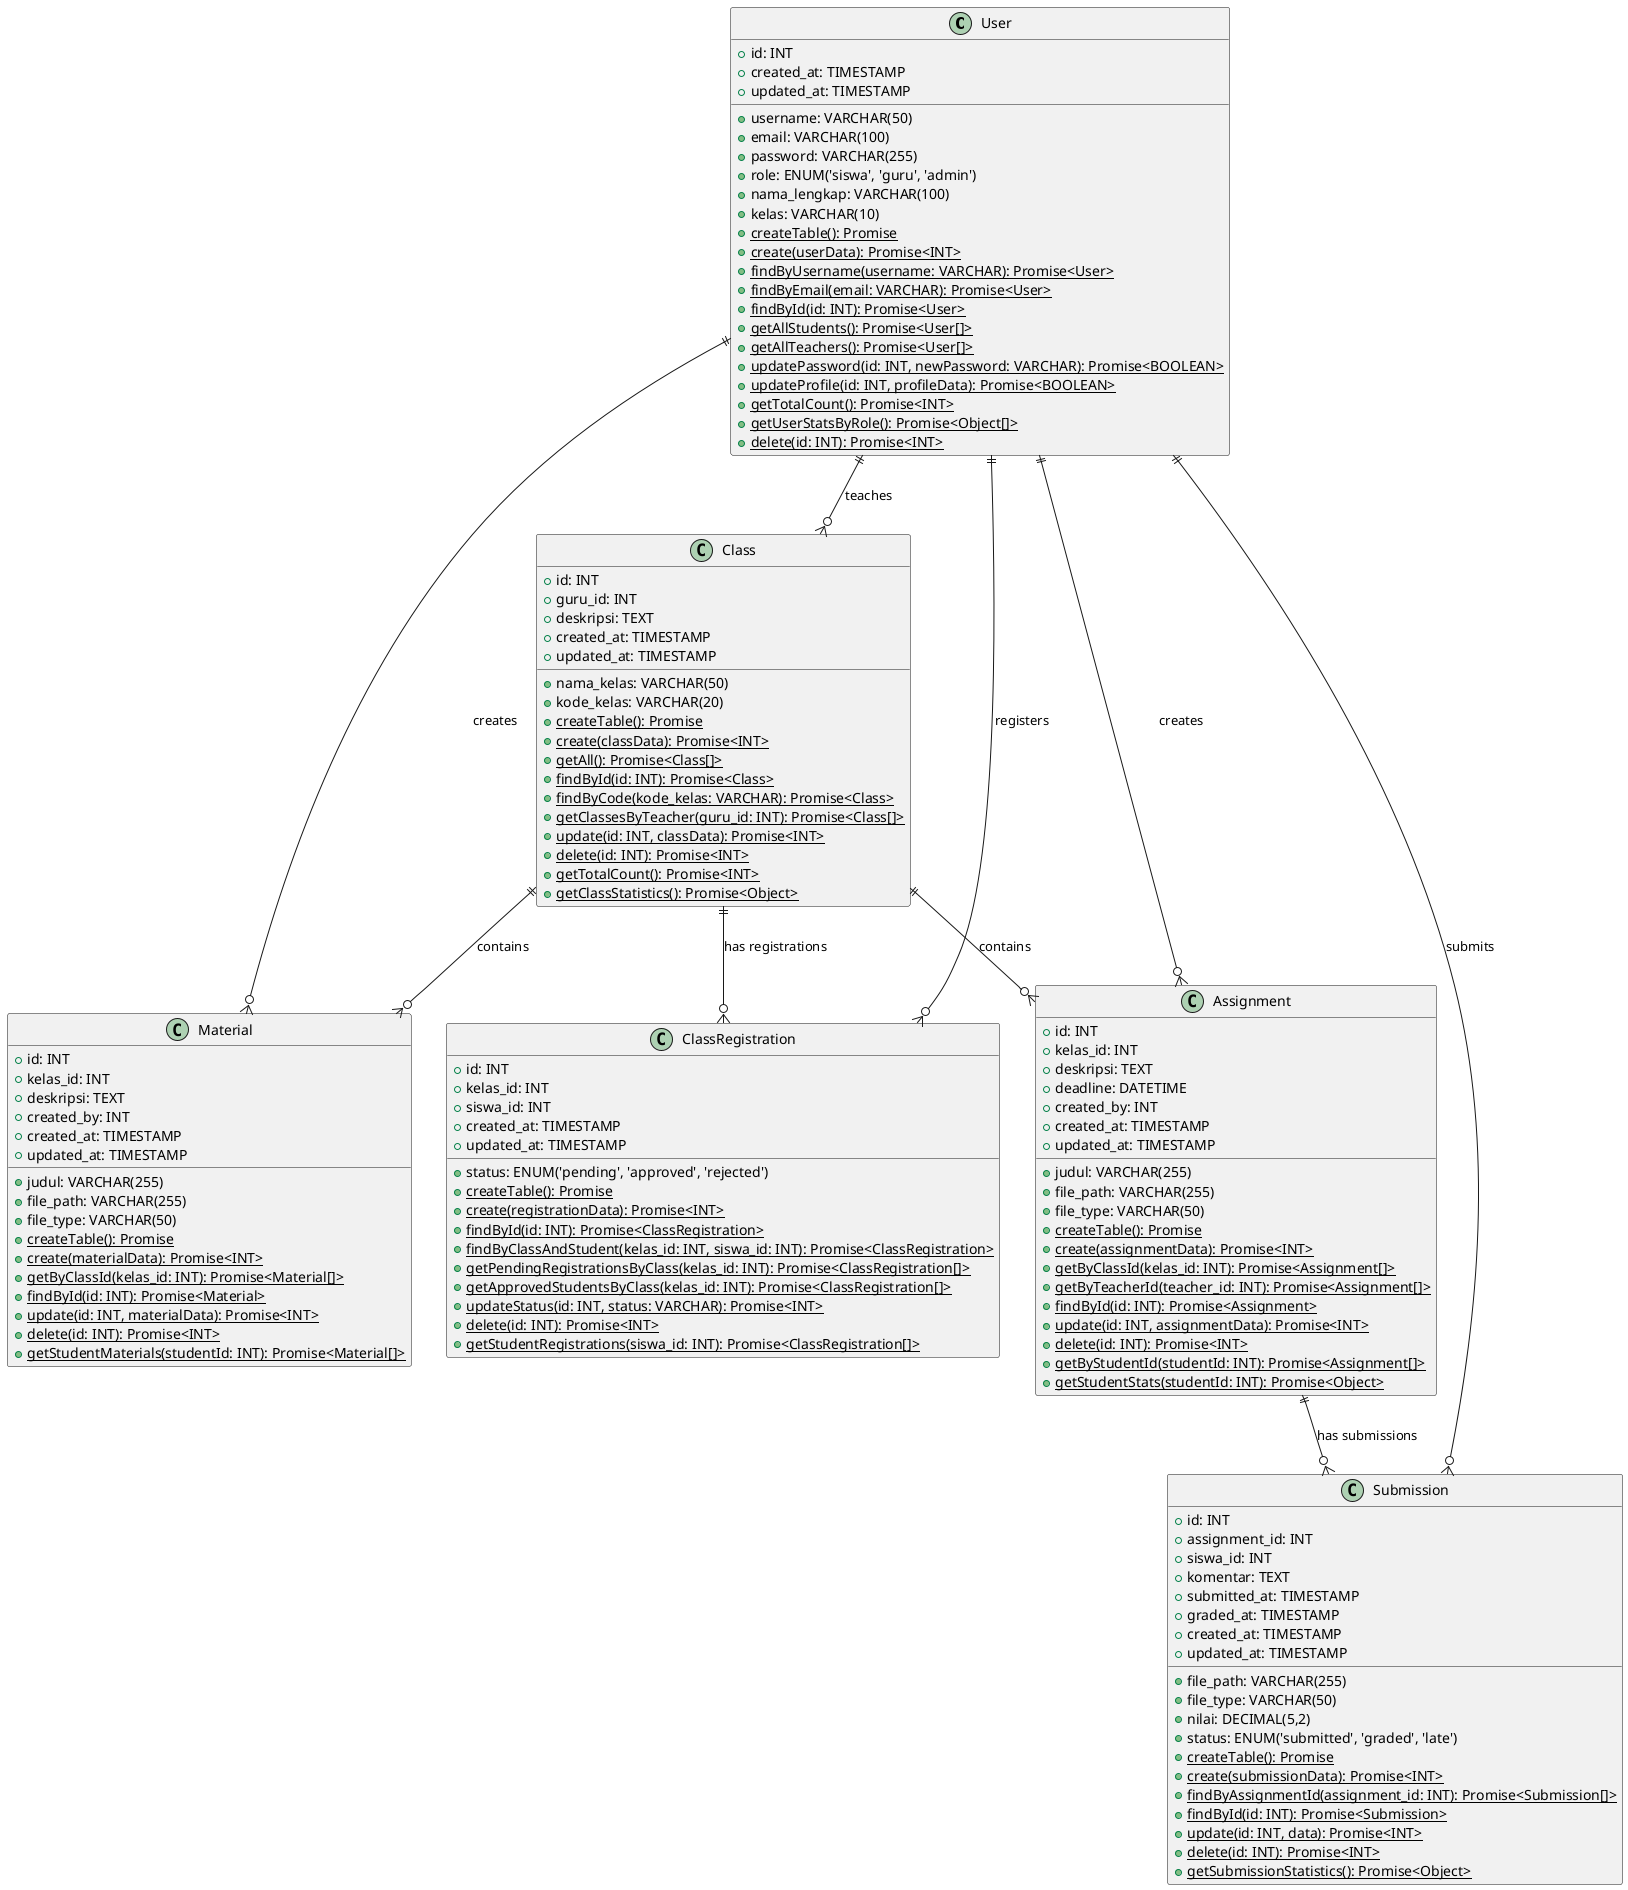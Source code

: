 @startuml Class Diagram E-Learning SMA

class User {
    +id: INT
    +username: VARCHAR(50)
    +email: VARCHAR(100)
    +password: VARCHAR(255)
    +role: ENUM('siswa', 'guru', 'admin')
    +nama_lengkap: VARCHAR(100)
    +kelas: VARCHAR(10)
    +created_at: TIMESTAMP
    +updated_at: TIMESTAMP

    +{static} createTable(): Promise
    +{static} create(userData): Promise<INT>
    +{static} findByUsername(username: VARCHAR): Promise<User>
    +{static} findByEmail(email: VARCHAR): Promise<User>
    +{static} findById(id: INT): Promise<User>
    +{static} getAllStudents(): Promise<User[]>
    +{static} getAllTeachers(): Promise<User[]>
    +{static} updatePassword(id: INT, newPassword: VARCHAR): Promise<BOOLEAN>
    +{static} updateProfile(id: INT, profileData): Promise<BOOLEAN>
    +{static} getTotalCount(): Promise<INT>
    +{static} getUserStatsByRole(): Promise<Object[]>
    +{static} delete(id: INT): Promise<INT>
}

class Class {
    +id: INT
    +nama_kelas: VARCHAR(50)
    +kode_kelas: VARCHAR(20)
    +guru_id: INT
    +deskripsi: TEXT
    +created_at: TIMESTAMP
    +updated_at: TIMESTAMP

    +{static} createTable(): Promise
    +{static} create(classData): Promise<INT>
    +{static} getAll(): Promise<Class[]>
    +{static} findById(id: INT): Promise<Class>
    +{static} findByCode(kode_kelas: VARCHAR): Promise<Class>
    +{static} getClassesByTeacher(guru_id: INT): Promise<Class[]>
    +{static} update(id: INT, classData): Promise<INT>
    +{static} delete(id: INT): Promise<INT>
    +{static} getTotalCount(): Promise<INT>
    +{static} getClassStatistics(): Promise<Object>
}

class Material {
    +id: INT
    +kelas_id: INT
    +judul: VARCHAR(255)
    +deskripsi: TEXT
    +file_path: VARCHAR(255)
    +file_type: VARCHAR(50)
    +created_by: INT
    +created_at: TIMESTAMP
    +updated_at: TIMESTAMP

    +{static} createTable(): Promise
    +{static} create(materialData): Promise<INT>
    +{static} getByClassId(kelas_id: INT): Promise<Material[]>
    +{static} findById(id: INT): Promise<Material>
    +{static} update(id: INT, materialData): Promise<INT>
    +{static} delete(id: INT): Promise<INT>
    +{static} getStudentMaterials(studentId: INT): Promise<Material[]>
}

class Assignment {
    +id: INT
    +kelas_id: INT
    +judul: VARCHAR(255)
    +deskripsi: TEXT
    +file_path: VARCHAR(255)
    +file_type: VARCHAR(50)
    +deadline: DATETIME
    +created_by: INT
    +created_at: TIMESTAMP
    +updated_at: TIMESTAMP

    +{static} createTable(): Promise
    +{static} create(assignmentData): Promise<INT>
    +{static} getByClassId(kelas_id: INT): Promise<Assignment[]>
    +{static} getByTeacherId(teacher_id: INT): Promise<Assignment[]>
    +{static} findById(id: INT): Promise<Assignment>
    +{static} update(id: INT, assignmentData): Promise<INT>
    +{static} delete(id: INT): Promise<INT>
    +{static} getByStudentId(studentId: INT): Promise<Assignment[]>
    +{static} getStudentStats(studentId: INT): Promise<Object>
}

class Submission {
    +id: INT
    +assignment_id: INT
    +siswa_id: INT
    +file_path: VARCHAR(255)
    +file_type: VARCHAR(50)
    +komentar: TEXT
    +nilai: DECIMAL(5,2)
    +status: ENUM('submitted', 'graded', 'late')
    +submitted_at: TIMESTAMP
    +graded_at: TIMESTAMP
    +created_at: TIMESTAMP
    +updated_at: TIMESTAMP

    +{static} createTable(): Promise
    +{static} create(submissionData): Promise<INT>
    +{static} findByAssignmentId(assignment_id: INT): Promise<Submission[]>
    +{static} findById(id: INT): Promise<Submission>
    +{static} update(id: INT, data): Promise<INT>
    +{static} delete(id: INT): Promise<INT>
    +{static} getSubmissionStatistics(): Promise<Object>
}

class ClassRegistration {
    +id: INT
    +kelas_id: INT
    +siswa_id: INT
    +status: ENUM('pending', 'approved', 'rejected')
    +created_at: TIMESTAMP
    +updated_at: TIMESTAMP

    +{static} createTable(): Promise
    +{static} create(registrationData): Promise<INT>
    +{static} findById(id: INT): Promise<ClassRegistration>
    +{static} findByClassAndStudent(kelas_id: INT, siswa_id: INT): Promise<ClassRegistration>
    +{static} getPendingRegistrationsByClass(kelas_id: INT): Promise<ClassRegistration[]>
    +{static} getApprovedStudentsByClass(kelas_id: INT): Promise<ClassRegistration[]>
    +{static} updateStatus(id: INT, status: VARCHAR): Promise<INT>
    +{static} delete(id: INT): Promise<INT>
    +{static} getStudentRegistrations(siswa_id: INT): Promise<ClassRegistration[]>
}

' Relationships
User ||--o{ Class : teaches
User ||--o{ Material : creates
User ||--o{ Assignment : creates
User ||--o{ ClassRegistration : registers
User ||--o{ Submission : submits

Class ||--o{ Material : contains
Class ||--o{ Assignment : contains
Class ||--o{ ClassRegistration : has registrations

Assignment ||--o{ Submission : has submissions

@enduml
